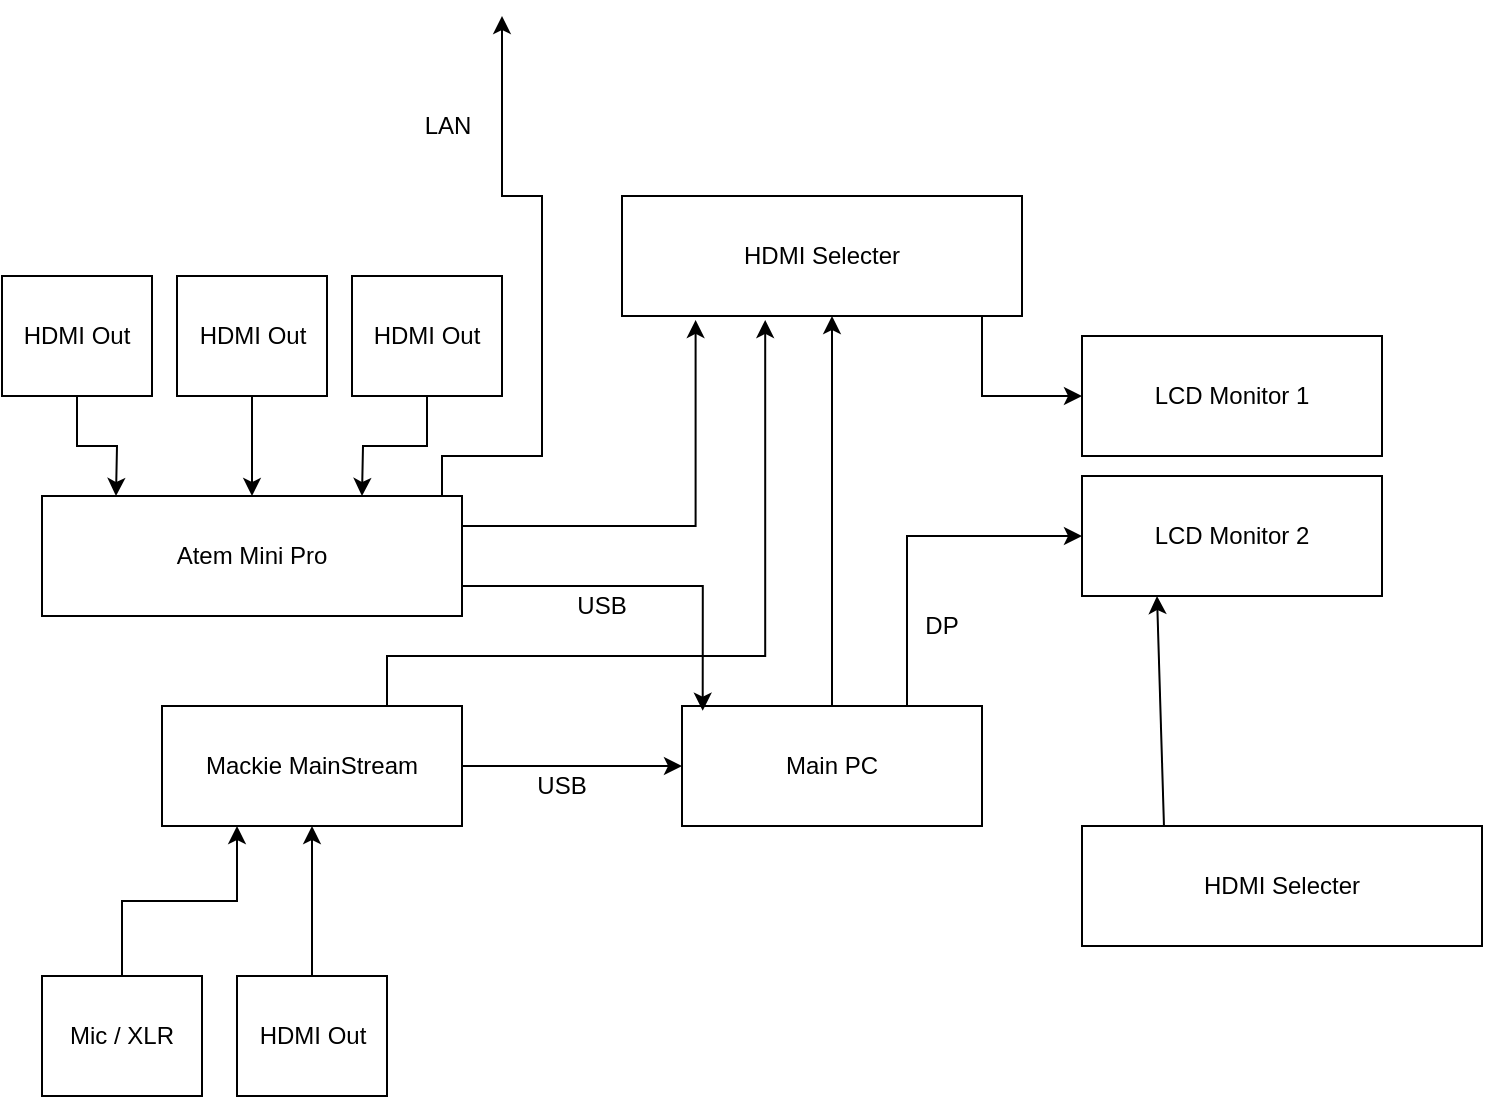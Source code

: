 <mxfile version="24.8.4">
  <diagram name="Page-1" id="4XT7YWIwMJwGY3tQXjvN">
    <mxGraphModel dx="1425" dy="742" grid="1" gridSize="10" guides="1" tooltips="1" connect="1" arrows="1" fold="1" page="1" pageScale="1" pageWidth="827" pageHeight="1169" math="0" shadow="0">
      <root>
        <mxCell id="0" />
        <mxCell id="1" parent="0" />
        <mxCell id="J75GmWGU1NDbvXC4cunR-1" value="Mackie MainStream" style="rounded=0;whiteSpace=wrap;html=1;" vertex="1" parent="1">
          <mxGeometry x="100" y="585" width="150" height="60" as="geometry" />
        </mxCell>
        <mxCell id="J75GmWGU1NDbvXC4cunR-4" style="edgeStyle=orthogonalEdgeStyle;rounded=0;orthogonalLoop=1;jettySize=auto;html=1;exitX=0.5;exitY=0;exitDx=0;exitDy=0;entryX=0.25;entryY=1;entryDx=0;entryDy=0;" edge="1" parent="1" source="J75GmWGU1NDbvXC4cunR-2" target="J75GmWGU1NDbvXC4cunR-1">
          <mxGeometry relative="1" as="geometry" />
        </mxCell>
        <mxCell id="J75GmWGU1NDbvXC4cunR-2" value="Mic / XLR" style="rounded=0;whiteSpace=wrap;html=1;" vertex="1" parent="1">
          <mxGeometry x="40" y="720" width="80" height="60" as="geometry" />
        </mxCell>
        <mxCell id="J75GmWGU1NDbvXC4cunR-7" value="HDMI Out" style="rounded=0;whiteSpace=wrap;html=1;" vertex="1" parent="1">
          <mxGeometry x="137.5" y="720" width="75" height="60" as="geometry" />
        </mxCell>
        <mxCell id="J75GmWGU1NDbvXC4cunR-8" value="" style="endArrow=classic;html=1;rounded=0;exitX=0.5;exitY=0;exitDx=0;exitDy=0;entryX=0.5;entryY=1;entryDx=0;entryDy=0;" edge="1" parent="1" source="J75GmWGU1NDbvXC4cunR-7" target="J75GmWGU1NDbvXC4cunR-1">
          <mxGeometry width="50" height="50" relative="1" as="geometry">
            <mxPoint x="390" y="745" as="sourcePoint" />
            <mxPoint x="200" y="646" as="targetPoint" />
          </mxGeometry>
        </mxCell>
        <mxCell id="J75GmWGU1NDbvXC4cunR-43" style="edgeStyle=orthogonalEdgeStyle;rounded=0;orthogonalLoop=1;jettySize=auto;html=1;exitX=0.75;exitY=1;exitDx=0;exitDy=0;entryX=0;entryY=0.5;entryDx=0;entryDy=0;" edge="1" parent="1" source="J75GmWGU1NDbvXC4cunR-9" target="J75GmWGU1NDbvXC4cunR-12">
          <mxGeometry relative="1" as="geometry">
            <Array as="points">
              <mxPoint x="510" y="390" />
              <mxPoint x="510" y="430" />
            </Array>
          </mxGeometry>
        </mxCell>
        <mxCell id="J75GmWGU1NDbvXC4cunR-9" value="HDMI Selecter" style="rounded=0;whiteSpace=wrap;html=1;" vertex="1" parent="1">
          <mxGeometry x="330" y="330" width="200" height="60" as="geometry" />
        </mxCell>
        <mxCell id="J75GmWGU1NDbvXC4cunR-12" value="LCD Monitor 1" style="rounded=0;whiteSpace=wrap;html=1;" vertex="1" parent="1">
          <mxGeometry x="560" y="400" width="150" height="60" as="geometry" />
        </mxCell>
        <mxCell id="J75GmWGU1NDbvXC4cunR-64" style="edgeStyle=orthogonalEdgeStyle;rounded=0;orthogonalLoop=1;jettySize=auto;html=1;exitX=0.75;exitY=0;exitDx=0;exitDy=0;entryX=0;entryY=0.5;entryDx=0;entryDy=0;" edge="1" parent="1" source="J75GmWGU1NDbvXC4cunR-14" target="J75GmWGU1NDbvXC4cunR-18">
          <mxGeometry relative="1" as="geometry" />
        </mxCell>
        <mxCell id="J75GmWGU1NDbvXC4cunR-14" value="Main PC" style="rounded=0;whiteSpace=wrap;html=1;" vertex="1" parent="1">
          <mxGeometry x="360" y="585" width="150" height="60" as="geometry" />
        </mxCell>
        <mxCell id="J75GmWGU1NDbvXC4cunR-15" value="" style="endArrow=classic;html=1;rounded=0;entryX=0.525;entryY=1;entryDx=0;entryDy=0;exitX=0.5;exitY=0;exitDx=0;exitDy=0;entryPerimeter=0;" edge="1" parent="1" source="J75GmWGU1NDbvXC4cunR-14" target="J75GmWGU1NDbvXC4cunR-9">
          <mxGeometry width="50" height="50" relative="1" as="geometry">
            <mxPoint x="455" y="580" as="sourcePoint" />
            <mxPoint x="440" y="560" as="targetPoint" />
          </mxGeometry>
        </mxCell>
        <mxCell id="J75GmWGU1NDbvXC4cunR-18" value="LCD Monitor 2" style="rounded=0;whiteSpace=wrap;html=1;" vertex="1" parent="1">
          <mxGeometry x="560" y="470" width="150" height="60" as="geometry" />
        </mxCell>
        <mxCell id="J75GmWGU1NDbvXC4cunR-48" style="edgeStyle=orthogonalEdgeStyle;rounded=0;orthogonalLoop=1;jettySize=auto;html=1;exitX=1;exitY=0.25;exitDx=0;exitDy=0;entryX=0.184;entryY=1.033;entryDx=0;entryDy=0;entryPerimeter=0;" edge="1" parent="1" source="J75GmWGU1NDbvXC4cunR-22" target="J75GmWGU1NDbvXC4cunR-9">
          <mxGeometry relative="1" as="geometry">
            <mxPoint x="390" y="400" as="targetPoint" />
          </mxGeometry>
        </mxCell>
        <mxCell id="J75GmWGU1NDbvXC4cunR-67" style="edgeStyle=orthogonalEdgeStyle;rounded=0;orthogonalLoop=1;jettySize=auto;html=1;exitX=1;exitY=0;exitDx=0;exitDy=0;" edge="1" parent="1" source="J75GmWGU1NDbvXC4cunR-22">
          <mxGeometry relative="1" as="geometry">
            <mxPoint x="270" y="240" as="targetPoint" />
            <Array as="points">
              <mxPoint x="240" y="480" />
              <mxPoint x="240" y="460" />
              <mxPoint x="290" y="460" />
              <mxPoint x="290" y="330" />
              <mxPoint x="270" y="330" />
            </Array>
          </mxGeometry>
        </mxCell>
        <mxCell id="J75GmWGU1NDbvXC4cunR-22" value="Atem Mini Pro" style="rounded=0;whiteSpace=wrap;html=1;" vertex="1" parent="1">
          <mxGeometry x="40" y="480" width="210" height="60" as="geometry" />
        </mxCell>
        <mxCell id="J75GmWGU1NDbvXC4cunR-23" value="HDMI Out" style="rounded=0;whiteSpace=wrap;html=1;" vertex="1" parent="1">
          <mxGeometry x="20" y="370" width="75" height="60" as="geometry" />
        </mxCell>
        <mxCell id="J75GmWGU1NDbvXC4cunR-30" value="USB" style="text;html=1;align=center;verticalAlign=middle;whiteSpace=wrap;rounded=0;" vertex="1" parent="1">
          <mxGeometry x="270" y="610" width="60" height="30" as="geometry" />
        </mxCell>
        <mxCell id="J75GmWGU1NDbvXC4cunR-31" value="USB" style="text;html=1;align=center;verticalAlign=middle;whiteSpace=wrap;rounded=0;" vertex="1" parent="1">
          <mxGeometry x="290" y="520" width="60" height="30" as="geometry" />
        </mxCell>
        <mxCell id="J75GmWGU1NDbvXC4cunR-35" value="" style="endArrow=classic;html=1;rounded=0;exitX=1;exitY=0.5;exitDx=0;exitDy=0;entryX=0;entryY=0.5;entryDx=0;entryDy=0;" edge="1" parent="1" source="J75GmWGU1NDbvXC4cunR-1" target="J75GmWGU1NDbvXC4cunR-14">
          <mxGeometry width="50" height="50" relative="1" as="geometry">
            <mxPoint x="390" y="710" as="sourcePoint" />
            <mxPoint x="440" y="660" as="targetPoint" />
          </mxGeometry>
        </mxCell>
        <mxCell id="J75GmWGU1NDbvXC4cunR-38" style="edgeStyle=orthogonalEdgeStyle;rounded=0;orthogonalLoop=1;jettySize=auto;html=1;exitX=0.5;exitY=1;exitDx=0;exitDy=0;entryX=0.5;entryY=0;entryDx=0;entryDy=0;" edge="1" parent="1" source="J75GmWGU1NDbvXC4cunR-39" target="J75GmWGU1NDbvXC4cunR-22">
          <mxGeometry relative="1" as="geometry">
            <mxPoint x="217.5" y="480" as="targetPoint" />
          </mxGeometry>
        </mxCell>
        <mxCell id="J75GmWGU1NDbvXC4cunR-39" value="HDMI Out" style="rounded=0;whiteSpace=wrap;html=1;" vertex="1" parent="1">
          <mxGeometry x="107.5" y="370" width="75" height="60" as="geometry" />
        </mxCell>
        <mxCell id="J75GmWGU1NDbvXC4cunR-40" value="" style="endArrow=classic;html=1;rounded=0;exitX=0.5;exitY=1;exitDx=0;exitDy=0;edgeStyle=orthogonalEdgeStyle;" edge="1" parent="1" source="J75GmWGU1NDbvXC4cunR-23">
          <mxGeometry width="50" height="50" relative="1" as="geometry">
            <mxPoint x="390" y="710" as="sourcePoint" />
            <mxPoint x="77" y="480" as="targetPoint" />
          </mxGeometry>
        </mxCell>
        <mxCell id="J75GmWGU1NDbvXC4cunR-47" value="" style="endArrow=classic;html=1;rounded=0;exitX=0.75;exitY=0;exitDx=0;exitDy=0;entryX=0.358;entryY=1.033;entryDx=0;entryDy=0;entryPerimeter=0;edgeStyle=orthogonalEdgeStyle;" edge="1" parent="1" source="J75GmWGU1NDbvXC4cunR-1" target="J75GmWGU1NDbvXC4cunR-9">
          <mxGeometry width="50" height="50" relative="1" as="geometry">
            <mxPoint x="390" y="710" as="sourcePoint" />
            <mxPoint x="440" y="660" as="targetPoint" />
            <Array as="points">
              <mxPoint x="213" y="560" />
              <mxPoint x="402" y="560" />
            </Array>
          </mxGeometry>
        </mxCell>
        <mxCell id="J75GmWGU1NDbvXC4cunR-51" style="edgeStyle=orthogonalEdgeStyle;rounded=0;orthogonalLoop=1;jettySize=auto;html=1;exitX=1;exitY=0.75;exitDx=0;exitDy=0;entryX=0.069;entryY=0.039;entryDx=0;entryDy=0;entryPerimeter=0;" edge="1" parent="1" source="J75GmWGU1NDbvXC4cunR-22" target="J75GmWGU1NDbvXC4cunR-14">
          <mxGeometry relative="1" as="geometry" />
        </mxCell>
        <mxCell id="J75GmWGU1NDbvXC4cunR-53" value="HDMI Out" style="rounded=0;whiteSpace=wrap;html=1;" vertex="1" parent="1">
          <mxGeometry x="195" y="370" width="75" height="60" as="geometry" />
        </mxCell>
        <mxCell id="J75GmWGU1NDbvXC4cunR-55" style="edgeStyle=orthogonalEdgeStyle;rounded=0;orthogonalLoop=1;jettySize=auto;html=1;exitX=0.5;exitY=1;exitDx=0;exitDy=0;" edge="1" parent="1" source="J75GmWGU1NDbvXC4cunR-53">
          <mxGeometry relative="1" as="geometry">
            <mxPoint x="200" y="480" as="targetPoint" />
          </mxGeometry>
        </mxCell>
        <mxCell id="J75GmWGU1NDbvXC4cunR-56" value="HDMI Selecter" style="rounded=0;whiteSpace=wrap;html=1;" vertex="1" parent="1">
          <mxGeometry x="560" y="645" width="200" height="60" as="geometry" />
        </mxCell>
        <mxCell id="J75GmWGU1NDbvXC4cunR-63" value="" style="endArrow=classic;html=1;rounded=0;exitX=0.205;exitY=0.006;exitDx=0;exitDy=0;exitPerimeter=0;entryX=0.25;entryY=1;entryDx=0;entryDy=0;" edge="1" parent="1" source="J75GmWGU1NDbvXC4cunR-56" target="J75GmWGU1NDbvXC4cunR-18">
          <mxGeometry width="50" height="50" relative="1" as="geometry">
            <mxPoint x="620" y="630" as="sourcePoint" />
            <mxPoint x="660" y="560" as="targetPoint" />
          </mxGeometry>
        </mxCell>
        <mxCell id="J75GmWGU1NDbvXC4cunR-65" value="DP" style="text;html=1;align=center;verticalAlign=middle;whiteSpace=wrap;rounded=0;" vertex="1" parent="1">
          <mxGeometry x="460" y="530" width="60" height="30" as="geometry" />
        </mxCell>
        <mxCell id="J75GmWGU1NDbvXC4cunR-68" value="LAN" style="text;html=1;align=center;verticalAlign=middle;whiteSpace=wrap;rounded=0;" vertex="1" parent="1">
          <mxGeometry x="212.5" y="280" width="60" height="30" as="geometry" />
        </mxCell>
      </root>
    </mxGraphModel>
  </diagram>
</mxfile>
